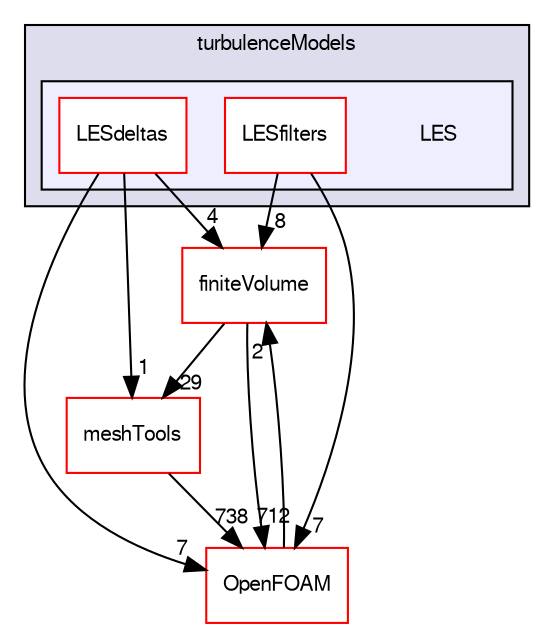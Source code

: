 digraph "src/turbulenceModels/LES" {
  bgcolor=transparent;
  compound=true
  node [ fontsize="10", fontname="FreeSans"];
  edge [ labelfontsize="10", labelfontname="FreeSans"];
  subgraph clusterdir_604b7f26b18c71c10608664ec90f1bf2 {
    graph [ bgcolor="#ddddee", pencolor="black", label="turbulenceModels" fontname="FreeSans", fontsize="10", URL="dir_604b7f26b18c71c10608664ec90f1bf2.html"]
  subgraph clusterdir_7c6ab9e744615956bf2da021a15f60d4 {
    graph [ bgcolor="#eeeeff", pencolor="black", label="" URL="dir_7c6ab9e744615956bf2da021a15f60d4.html"];
    dir_7c6ab9e744615956bf2da021a15f60d4 [shape=plaintext label="LES"];
    dir_22bb9caa1867e8b8c43891e0cfbff36a [shape=box label="LESdeltas" color="red" fillcolor="white" style="filled" URL="dir_22bb9caa1867e8b8c43891e0cfbff36a.html"];
    dir_d066894d03f86a94a872f52acf478ad9 [shape=box label="LESfilters" color="red" fillcolor="white" style="filled" URL="dir_d066894d03f86a94a872f52acf478ad9.html"];
  }
  }
  dir_9bd15774b555cf7259a6fa18f99fe99b [shape=box label="finiteVolume" color="red" URL="dir_9bd15774b555cf7259a6fa18f99fe99b.html"];
  dir_ae30ad0bef50cf391b24c614251bb9fd [shape=box label="meshTools" color="red" URL="dir_ae30ad0bef50cf391b24c614251bb9fd.html"];
  dir_c5473ff19b20e6ec4dfe5c310b3778a8 [shape=box label="OpenFOAM" color="red" URL="dir_c5473ff19b20e6ec4dfe5c310b3778a8.html"];
  dir_d066894d03f86a94a872f52acf478ad9->dir_9bd15774b555cf7259a6fa18f99fe99b [headlabel="8", labeldistance=1.5 headhref="dir_003029_000749.html"];
  dir_d066894d03f86a94a872f52acf478ad9->dir_c5473ff19b20e6ec4dfe5c310b3778a8 [headlabel="7", labeldistance=1.5 headhref="dir_003029_001732.html"];
  dir_9bd15774b555cf7259a6fa18f99fe99b->dir_ae30ad0bef50cf391b24c614251bb9fd [headlabel="29", labeldistance=1.5 headhref="dir_000749_001586.html"];
  dir_9bd15774b555cf7259a6fa18f99fe99b->dir_c5473ff19b20e6ec4dfe5c310b3778a8 [headlabel="712", labeldistance=1.5 headhref="dir_000749_001732.html"];
  dir_ae30ad0bef50cf391b24c614251bb9fd->dir_c5473ff19b20e6ec4dfe5c310b3778a8 [headlabel="738", labeldistance=1.5 headhref="dir_001586_001732.html"];
  dir_22bb9caa1867e8b8c43891e0cfbff36a->dir_9bd15774b555cf7259a6fa18f99fe99b [headlabel="4", labeldistance=1.5 headhref="dir_003017_000749.html"];
  dir_22bb9caa1867e8b8c43891e0cfbff36a->dir_ae30ad0bef50cf391b24c614251bb9fd [headlabel="1", labeldistance=1.5 headhref="dir_003017_001586.html"];
  dir_22bb9caa1867e8b8c43891e0cfbff36a->dir_c5473ff19b20e6ec4dfe5c310b3778a8 [headlabel="7", labeldistance=1.5 headhref="dir_003017_001732.html"];
  dir_c5473ff19b20e6ec4dfe5c310b3778a8->dir_9bd15774b555cf7259a6fa18f99fe99b [headlabel="2", labeldistance=1.5 headhref="dir_001732_000749.html"];
}
